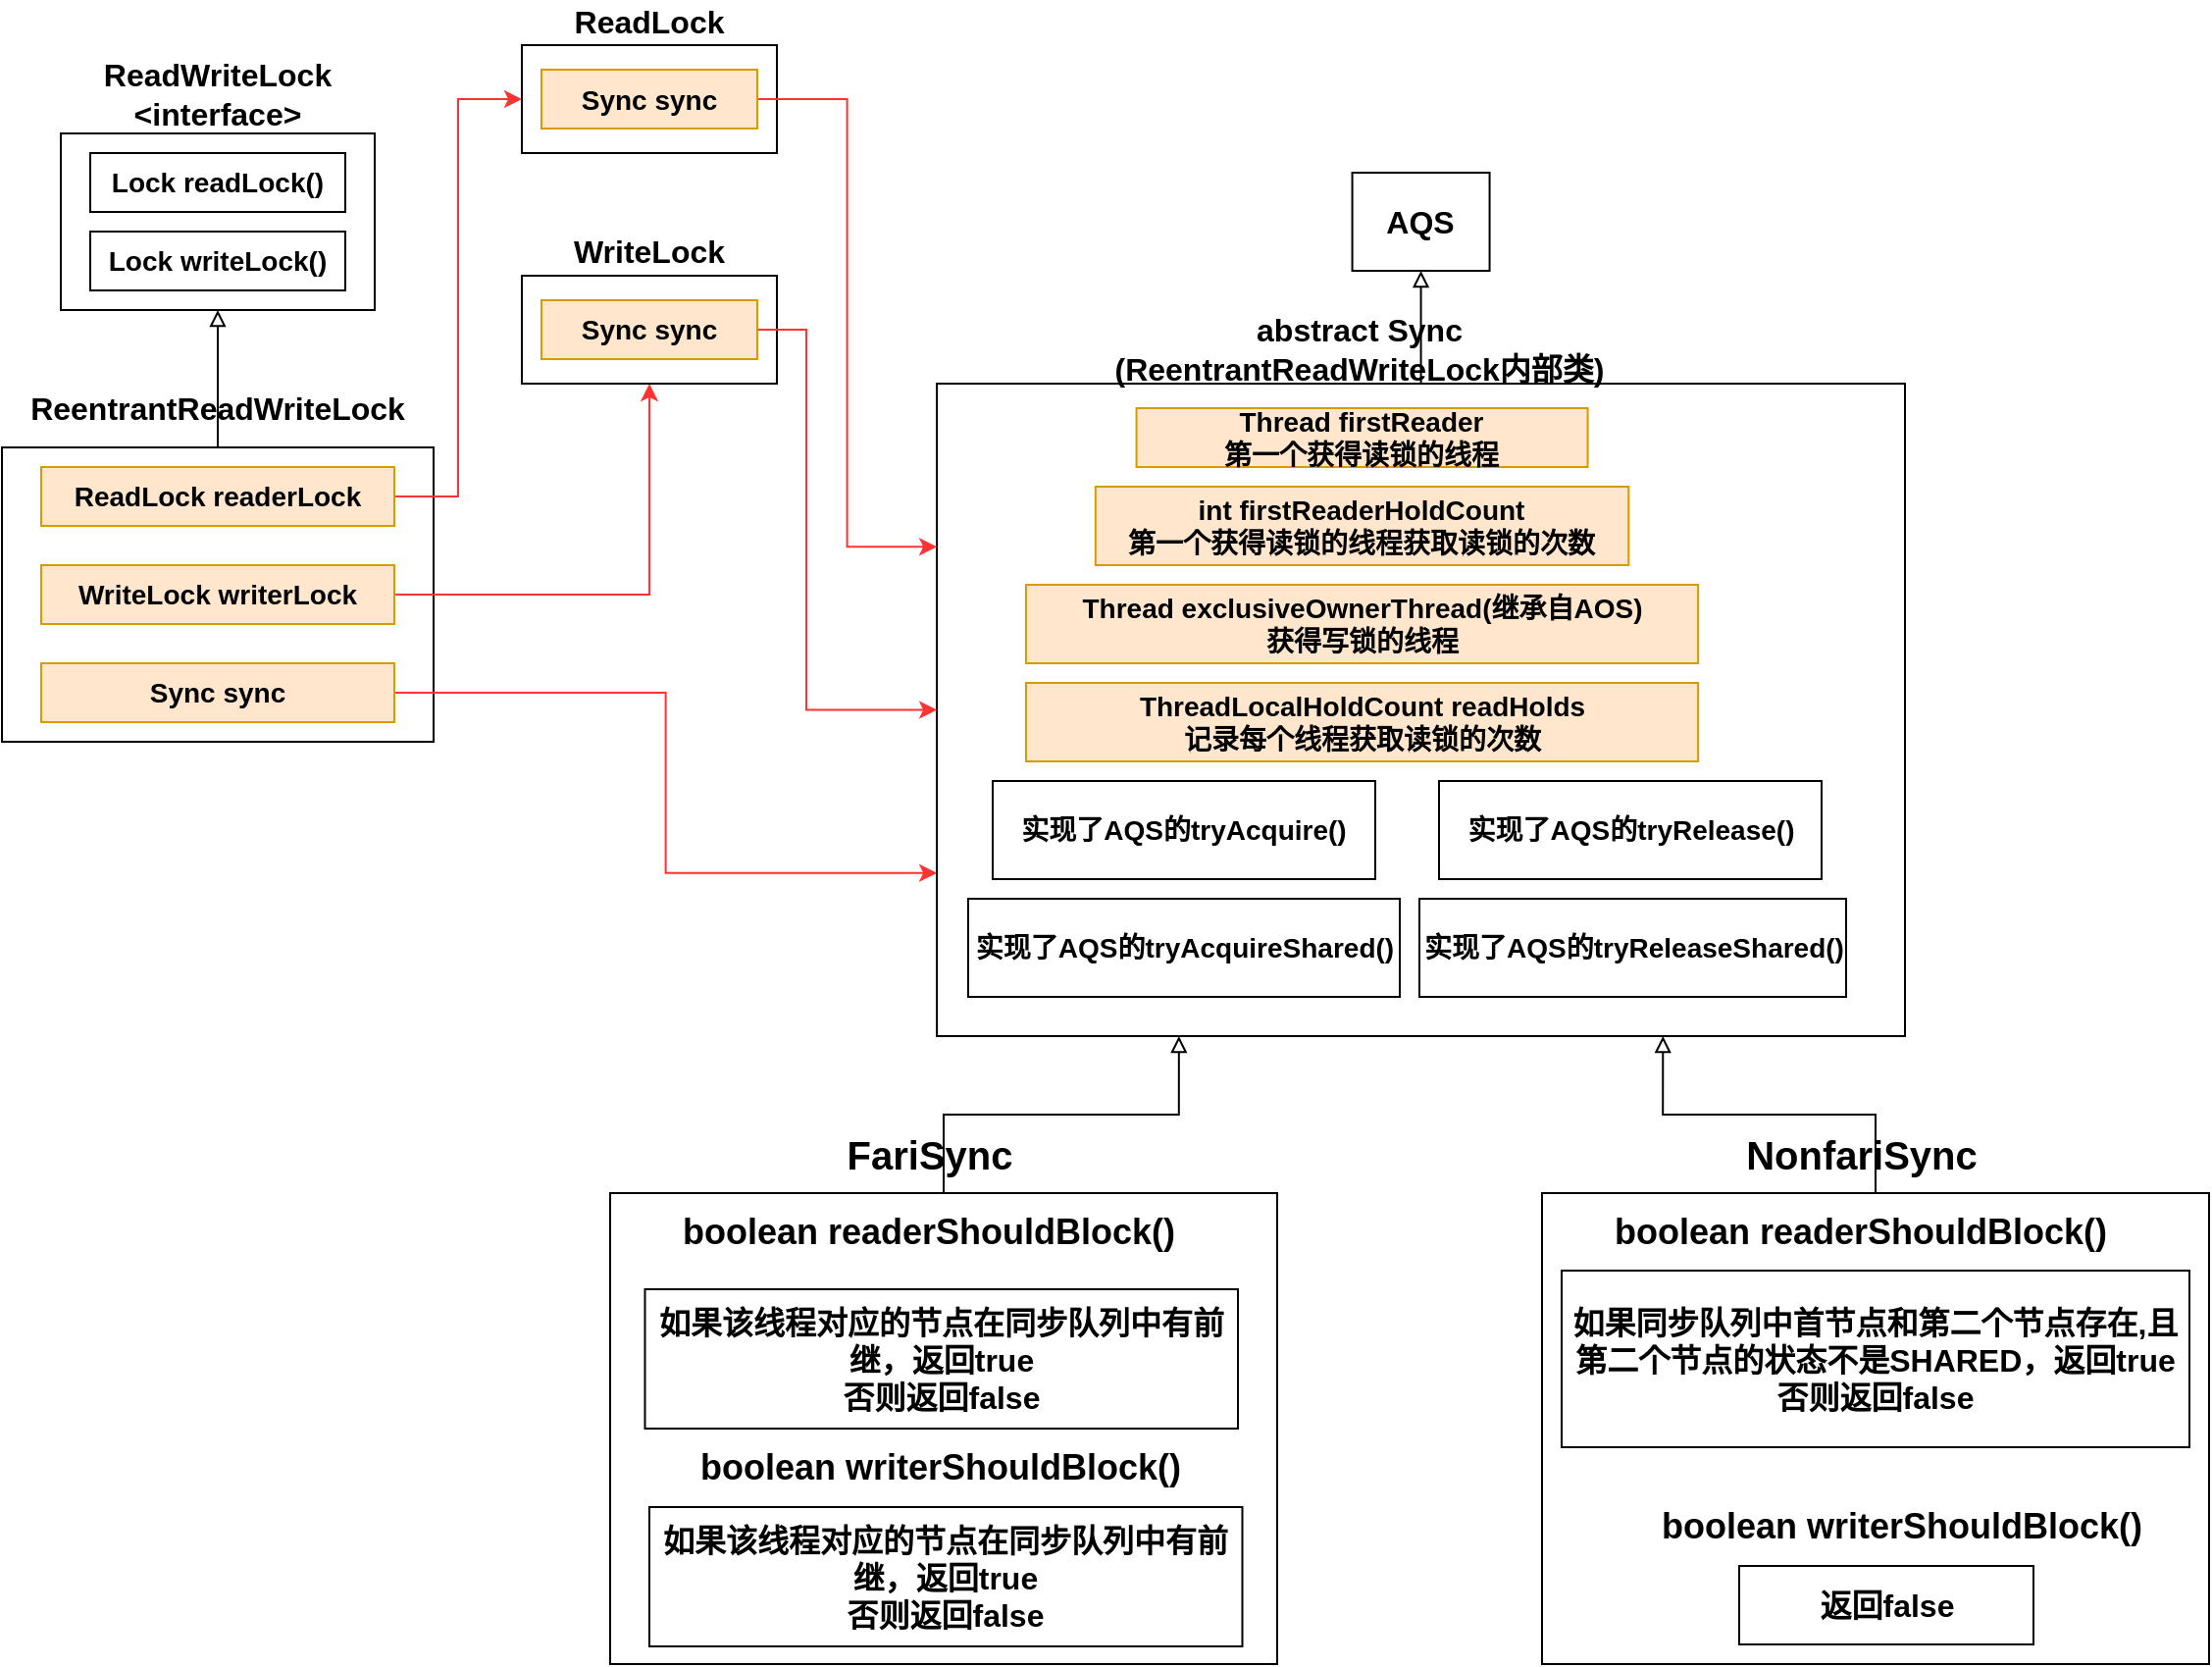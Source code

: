 <mxfile version="15.2.7" type="device"><diagram id="MdgrocBrIhnWufUXBaLO" name="第 1 页"><mxGraphModel dx="1422" dy="822" grid="1" gridSize="10" guides="1" tooltips="1" connect="1" arrows="1" fold="1" page="1" pageScale="1" pageWidth="827" pageHeight="1169" math="0" shadow="0"><root><mxCell id="0"/><mxCell id="1" parent="0"/><mxCell id="SU91GR35a6tWX-1RXdAa-1" value="" style="rounded=0;whiteSpace=wrap;html=1;" parent="1" vertex="1"><mxGeometry x="240" y="170" width="160" height="90" as="geometry"/></mxCell><mxCell id="SU91GR35a6tWX-1RXdAa-2" value="&lt;b style=&quot;font-size: 16px&quot;&gt;ReadWriteLock&lt;br&gt;&amp;lt;interface&amp;gt;&lt;/b&gt;" style="text;html=1;strokeColor=none;fillColor=none;align=center;verticalAlign=middle;whiteSpace=wrap;rounded=0;" parent="1" vertex="1"><mxGeometry x="300" y="140" width="40" height="20" as="geometry"/></mxCell><mxCell id="SU91GR35a6tWX-1RXdAa-3" value="&lt;b&gt;&lt;font style=&quot;font-size: 14px&quot;&gt;Lock readLock()&lt;/font&gt;&lt;/b&gt;" style="rounded=0;whiteSpace=wrap;html=1;" parent="1" vertex="1"><mxGeometry x="255" y="180" width="130" height="30" as="geometry"/></mxCell><mxCell id="SU91GR35a6tWX-1RXdAa-5" value="&lt;b&gt;&lt;font style=&quot;font-size: 14px&quot;&gt;Lock writeLock()&lt;/font&gt;&lt;/b&gt;" style="rounded=0;whiteSpace=wrap;html=1;" parent="1" vertex="1"><mxGeometry x="255" y="220" width="130" height="30" as="geometry"/></mxCell><mxCell id="SU91GR35a6tWX-1RXdAa-8" style="edgeStyle=orthogonalEdgeStyle;rounded=0;orthogonalLoop=1;jettySize=auto;html=1;exitX=0.5;exitY=0;exitDx=0;exitDy=0;entryX=0.5;entryY=1;entryDx=0;entryDy=0;endArrow=block;endFill=0;" parent="1" source="SU91GR35a6tWX-1RXdAa-6" target="SU91GR35a6tWX-1RXdAa-1" edge="1"><mxGeometry relative="1" as="geometry"/></mxCell><mxCell id="SU91GR35a6tWX-1RXdAa-6" value="" style="rounded=0;whiteSpace=wrap;html=1;" parent="1" vertex="1"><mxGeometry x="210" y="330" width="220" height="150" as="geometry"/></mxCell><mxCell id="SU91GR35a6tWX-1RXdAa-7" value="&lt;span style=&quot;font-size: 16px&quot;&gt;&lt;b&gt;ReentrantReadWriteLock&lt;/b&gt;&lt;/span&gt;" style="text;html=1;strokeColor=none;fillColor=none;align=center;verticalAlign=middle;whiteSpace=wrap;rounded=0;" parent="1" vertex="1"><mxGeometry x="300" y="300" width="40" height="20" as="geometry"/></mxCell><mxCell id="SU91GR35a6tWX-1RXdAa-33" style="edgeStyle=orthogonalEdgeStyle;rounded=0;orthogonalLoop=1;jettySize=auto;html=1;exitX=1;exitY=0.5;exitDx=0;exitDy=0;entryX=0;entryY=0.5;entryDx=0;entryDy=0;endArrow=classic;endFill=1;strokeColor=#FF3333;" parent="1" source="SU91GR35a6tWX-1RXdAa-9" target="SU91GR35a6tWX-1RXdAa-25" edge="1"><mxGeometry relative="1" as="geometry"/></mxCell><mxCell id="SU91GR35a6tWX-1RXdAa-9" value="&lt;b&gt;&lt;font style=&quot;font-size: 14px&quot;&gt;ReadLock readerLock&lt;/font&gt;&lt;/b&gt;" style="rounded=0;whiteSpace=wrap;html=1;fillColor=#ffe6cc;strokeColor=#d79b00;" parent="1" vertex="1"><mxGeometry x="230" y="340" width="180" height="30" as="geometry"/></mxCell><mxCell id="SU91GR35a6tWX-1RXdAa-34" style="edgeStyle=orthogonalEdgeStyle;rounded=0;orthogonalLoop=1;jettySize=auto;html=1;exitX=1;exitY=0.5;exitDx=0;exitDy=0;entryX=0.5;entryY=1;entryDx=0;entryDy=0;endArrow=classic;endFill=1;strokeColor=#FF3333;" parent="1" source="SU91GR35a6tWX-1RXdAa-10" target="SU91GR35a6tWX-1RXdAa-30" edge="1"><mxGeometry relative="1" as="geometry"/></mxCell><mxCell id="SU91GR35a6tWX-1RXdAa-10" value="&lt;b&gt;&lt;font style=&quot;font-size: 14px&quot;&gt;WriteLock writerLock&lt;/font&gt;&lt;/b&gt;" style="rounded=0;whiteSpace=wrap;html=1;fillColor=#ffe6cc;strokeColor=#d79b00;" parent="1" vertex="1"><mxGeometry x="230" y="390" width="180" height="30" as="geometry"/></mxCell><mxCell id="SU91GR35a6tWX-1RXdAa-24" style="edgeStyle=orthogonalEdgeStyle;rounded=0;orthogonalLoop=1;jettySize=auto;html=1;exitX=1;exitY=0.5;exitDx=0;exitDy=0;entryX=0;entryY=0.75;entryDx=0;entryDy=0;endArrow=classic;endFill=1;strokeColor=#FF3333;" parent="1" source="SU91GR35a6tWX-1RXdAa-11" target="SU91GR35a6tWX-1RXdAa-12" edge="1"><mxGeometry relative="1" as="geometry"/></mxCell><mxCell id="SU91GR35a6tWX-1RXdAa-11" value="&lt;b&gt;&lt;font style=&quot;font-size: 14px&quot;&gt;Sync sync&lt;/font&gt;&lt;/b&gt;" style="rounded=0;whiteSpace=wrap;html=1;fillColor=#ffe6cc;strokeColor=#d79b00;" parent="1" vertex="1"><mxGeometry x="230" y="440" width="180" height="30" as="geometry"/></mxCell><mxCell id="SU91GR35a6tWX-1RXdAa-15" style="edgeStyle=orthogonalEdgeStyle;rounded=0;orthogonalLoop=1;jettySize=auto;html=1;exitX=0.5;exitY=0;exitDx=0;exitDy=0;entryX=0.5;entryY=1;entryDx=0;entryDy=0;endArrow=block;endFill=0;" parent="1" source="SU91GR35a6tWX-1RXdAa-12" target="SU91GR35a6tWX-1RXdAa-14" edge="1"><mxGeometry relative="1" as="geometry"/></mxCell><mxCell id="SU91GR35a6tWX-1RXdAa-12" value="" style="rounded=0;whiteSpace=wrap;html=1;" parent="1" vertex="1"><mxGeometry x="686.56" y="297.5" width="493.44" height="332.5" as="geometry"/></mxCell><mxCell id="SU91GR35a6tWX-1RXdAa-13" value="&lt;span style=&quot;font-size: 16px&quot;&gt;&lt;b&gt;abstract Sync&lt;br&gt;(ReentrantReadWriteLock内部类)&lt;/b&gt;&lt;/span&gt;" style="text;html=1;strokeColor=none;fillColor=none;align=center;verticalAlign=middle;whiteSpace=wrap;rounded=0;" parent="1" vertex="1"><mxGeometry x="766.5" y="270" width="270" height="20" as="geometry"/></mxCell><mxCell id="SU91GR35a6tWX-1RXdAa-14" value="&lt;b&gt;&lt;font style=&quot;font-size: 16px&quot;&gt;AQS&lt;/font&gt;&lt;/b&gt;" style="rounded=0;whiteSpace=wrap;html=1;" parent="1" vertex="1"><mxGeometry x="898.28" y="190" width="70" height="50" as="geometry"/></mxCell><mxCell id="SU91GR35a6tWX-1RXdAa-25" value="" style="rounded=0;whiteSpace=wrap;html=1;" parent="1" vertex="1"><mxGeometry x="475" y="125" width="130" height="55" as="geometry"/></mxCell><mxCell id="SU91GR35a6tWX-1RXdAa-26" value="&lt;span style=&quot;font-size: 16px&quot;&gt;&lt;b&gt;ReadLock&lt;/b&gt;&lt;/span&gt;" style="text;html=1;strokeColor=none;fillColor=none;align=center;verticalAlign=middle;whiteSpace=wrap;rounded=0;" parent="1" vertex="1"><mxGeometry x="520" y="102.5" width="40" height="20" as="geometry"/></mxCell><mxCell id="SU91GR35a6tWX-1RXdAa-35" style="edgeStyle=orthogonalEdgeStyle;rounded=0;orthogonalLoop=1;jettySize=auto;html=1;exitX=1;exitY=0.5;exitDx=0;exitDy=0;entryX=0;entryY=0.25;entryDx=0;entryDy=0;endArrow=classic;endFill=1;strokeColor=#FF3333;" parent="1" source="SU91GR35a6tWX-1RXdAa-29" target="SU91GR35a6tWX-1RXdAa-12" edge="1"><mxGeometry relative="1" as="geometry"/></mxCell><mxCell id="SU91GR35a6tWX-1RXdAa-29" value="&lt;b&gt;&lt;font style=&quot;font-size: 14px&quot;&gt;Sync sync&lt;/font&gt;&lt;/b&gt;" style="rounded=0;whiteSpace=wrap;html=1;fillColor=#ffe6cc;strokeColor=#d79b00;" parent="1" vertex="1"><mxGeometry x="485" y="137.5" width="110" height="30" as="geometry"/></mxCell><mxCell id="SU91GR35a6tWX-1RXdAa-30" value="" style="rounded=0;whiteSpace=wrap;html=1;" parent="1" vertex="1"><mxGeometry x="475" y="242.5" width="130" height="55" as="geometry"/></mxCell><mxCell id="SU91GR35a6tWX-1RXdAa-31" value="&lt;span style=&quot;font-size: 16px&quot;&gt;&lt;b&gt;WriteLock&lt;/b&gt;&lt;/span&gt;" style="text;html=1;strokeColor=none;fillColor=none;align=center;verticalAlign=middle;whiteSpace=wrap;rounded=0;" parent="1" vertex="1"><mxGeometry x="520" y="220" width="40" height="20" as="geometry"/></mxCell><mxCell id="GHv36hsKfNxBJ4KBcwDp-23" style="edgeStyle=orthogonalEdgeStyle;rounded=0;orthogonalLoop=1;jettySize=auto;html=1;exitX=1;exitY=0.5;exitDx=0;exitDy=0;entryX=0;entryY=0.5;entryDx=0;entryDy=0;endArrow=classic;endFill=1;strokeColor=#FF3333;" edge="1" parent="1" source="SU91GR35a6tWX-1RXdAa-32" target="SU91GR35a6tWX-1RXdAa-12"><mxGeometry relative="1" as="geometry"><Array as="points"><mxPoint x="620" y="270"/><mxPoint x="620" y="464"/></Array></mxGeometry></mxCell><mxCell id="SU91GR35a6tWX-1RXdAa-32" value="&lt;b&gt;&lt;font style=&quot;font-size: 14px&quot;&gt;Sync sync&lt;/font&gt;&lt;/b&gt;" style="rounded=0;whiteSpace=wrap;html=1;fillColor=#ffe6cc;strokeColor=#d79b00;" parent="1" vertex="1"><mxGeometry x="485" y="255" width="110" height="30" as="geometry"/></mxCell><mxCell id="GHv36hsKfNxBJ4KBcwDp-13" style="edgeStyle=orthogonalEdgeStyle;rounded=0;orthogonalLoop=1;jettySize=auto;html=1;exitX=0.5;exitY=0;exitDx=0;exitDy=0;entryX=0.25;entryY=1;entryDx=0;entryDy=0;endArrow=block;endFill=0;" edge="1" parent="1" source="GHv36hsKfNxBJ4KBcwDp-1" target="SU91GR35a6tWX-1RXdAa-12"><mxGeometry relative="1" as="geometry"/></mxCell><mxCell id="GHv36hsKfNxBJ4KBcwDp-1" value="" style="rounded=0;whiteSpace=wrap;html=1;" vertex="1" parent="1"><mxGeometry x="520" y="710" width="340" height="240" as="geometry"/></mxCell><mxCell id="GHv36hsKfNxBJ4KBcwDp-2" value="&lt;b&gt;&lt;font style=&quot;font-size: 20px&quot;&gt;FariSync&lt;/font&gt;&lt;/b&gt;" style="text;html=1;strokeColor=none;fillColor=none;align=center;verticalAlign=middle;whiteSpace=wrap;rounded=0;" vertex="1" parent="1"><mxGeometry x="662.5" y="680" width="40" height="20" as="geometry"/></mxCell><mxCell id="GHv36hsKfNxBJ4KBcwDp-3" value="&lt;b&gt;&lt;font style=&quot;font-size: 18px&quot;&gt;boolean readerShouldBlock()&lt;/font&gt;&lt;/b&gt;" style="text;html=1;strokeColor=none;fillColor=none;align=center;verticalAlign=middle;whiteSpace=wrap;rounded=0;" vertex="1" parent="1"><mxGeometry x="540" y="720" width="285" height="20" as="geometry"/></mxCell><mxCell id="GHv36hsKfNxBJ4KBcwDp-4" value="&lt;span style=&quot;font-size: 16px&quot;&gt;&lt;b&gt;如果该线程对应的节点在同步队列中有前继，返回true&lt;br&gt;否则返回false&lt;br&gt;&lt;/b&gt;&lt;/span&gt;" style="rounded=0;whiteSpace=wrap;html=1;" vertex="1" parent="1"><mxGeometry x="537.75" y="759" width="302.25" height="71" as="geometry"/></mxCell><mxCell id="GHv36hsKfNxBJ4KBcwDp-5" value="&lt;b&gt;&lt;font style=&quot;font-size: 18px&quot;&gt;boolean writerShouldBlock()&lt;/font&gt;&lt;/b&gt;" style="text;html=1;strokeColor=none;fillColor=none;align=center;verticalAlign=middle;whiteSpace=wrap;rounded=0;" vertex="1" parent="1"><mxGeometry x="546.38" y="840" width="285" height="20" as="geometry"/></mxCell><mxCell id="GHv36hsKfNxBJ4KBcwDp-14" style="edgeStyle=orthogonalEdgeStyle;rounded=0;orthogonalLoop=1;jettySize=auto;html=1;exitX=0.5;exitY=0;exitDx=0;exitDy=0;entryX=0.75;entryY=1;entryDx=0;entryDy=0;endArrow=block;endFill=0;" edge="1" parent="1" source="GHv36hsKfNxBJ4KBcwDp-6" target="SU91GR35a6tWX-1RXdAa-12"><mxGeometry relative="1" as="geometry"/></mxCell><mxCell id="GHv36hsKfNxBJ4KBcwDp-6" value="" style="rounded=0;whiteSpace=wrap;html=1;" vertex="1" parent="1"><mxGeometry x="995" y="710" width="340" height="240" as="geometry"/></mxCell><mxCell id="GHv36hsKfNxBJ4KBcwDp-7" value="&lt;b&gt;&lt;font style=&quot;font-size: 20px&quot;&gt;NonfariSync&lt;/font&gt;&lt;/b&gt;" style="text;html=1;strokeColor=none;fillColor=none;align=center;verticalAlign=middle;whiteSpace=wrap;rounded=0;" vertex="1" parent="1"><mxGeometry x="1137.5" y="680" width="40" height="20" as="geometry"/></mxCell><mxCell id="GHv36hsKfNxBJ4KBcwDp-8" value="&lt;b&gt;&lt;font style=&quot;font-size: 18px&quot;&gt;boolean readerShouldBlock()&lt;/font&gt;&lt;/b&gt;" style="text;html=1;strokeColor=none;fillColor=none;align=center;verticalAlign=middle;whiteSpace=wrap;rounded=0;" vertex="1" parent="1"><mxGeometry x="1015" y="720" width="285" height="20" as="geometry"/></mxCell><mxCell id="GHv36hsKfNxBJ4KBcwDp-9" value="&lt;b&gt;&lt;font style=&quot;font-size: 16px&quot;&gt;如果同步队列中首节点和第二个节点存在,且第二个节点的状态不是SHARED，返回true&lt;br&gt;否则返回false&lt;br&gt;&lt;/font&gt;&lt;/b&gt;" style="rounded=0;whiteSpace=wrap;html=1;" vertex="1" parent="1"><mxGeometry x="1005" y="749.5" width="320" height="90" as="geometry"/></mxCell><mxCell id="GHv36hsKfNxBJ4KBcwDp-10" value="&lt;b&gt;&lt;font style=&quot;font-size: 16px&quot;&gt;返回false&lt;/font&gt;&lt;/b&gt;" style="rounded=0;whiteSpace=wrap;html=1;" vertex="1" parent="1"><mxGeometry x="1095.5" y="900" width="150" height="40" as="geometry"/></mxCell><mxCell id="GHv36hsKfNxBJ4KBcwDp-11" value="&lt;b&gt;&lt;font style=&quot;font-size: 18px&quot;&gt;boolean writerShouldBlock()&lt;/font&gt;&lt;/b&gt;" style="text;html=1;strokeColor=none;fillColor=none;align=center;verticalAlign=middle;whiteSpace=wrap;rounded=0;" vertex="1" parent="1"><mxGeometry x="1035.5" y="870" width="285" height="20" as="geometry"/></mxCell><mxCell id="GHv36hsKfNxBJ4KBcwDp-12" value="&lt;span style=&quot;font-size: 16px&quot;&gt;&lt;b&gt;如果该线程对应的节点在同步队列中有前继，返回true&lt;br&gt;否则返回false&lt;br&gt;&lt;/b&gt;&lt;/span&gt;" style="rounded=0;whiteSpace=wrap;html=1;" vertex="1" parent="1"><mxGeometry x="540" y="870" width="302.25" height="71" as="geometry"/></mxCell><mxCell id="GHv36hsKfNxBJ4KBcwDp-15" value="&lt;b&gt;&lt;font style=&quot;font-size: 14px&quot;&gt;Thread firstReader&lt;br&gt;第一个获得读锁的线程&lt;br&gt;&lt;/font&gt;&lt;/b&gt;" style="rounded=0;whiteSpace=wrap;html=1;fillColor=#ffe6cc;strokeColor=#d79b00;" vertex="1" parent="1"><mxGeometry x="788.28" y="310" width="230" height="30" as="geometry"/></mxCell><mxCell id="GHv36hsKfNxBJ4KBcwDp-16" value="&lt;b&gt;&lt;font style=&quot;font-size: 14px&quot;&gt;int firstReaderHoldCount&lt;br&gt;第一个获得读锁的线程获取读锁的次数&lt;br&gt;&lt;/font&gt;&lt;/b&gt;" style="rounded=0;whiteSpace=wrap;html=1;fillColor=#ffe6cc;strokeColor=#d79b00;" vertex="1" parent="1"><mxGeometry x="767.42" y="350" width="271.72" height="40" as="geometry"/></mxCell><mxCell id="GHv36hsKfNxBJ4KBcwDp-17" value="&lt;b&gt;&lt;font style=&quot;font-size: 14px&quot;&gt;Thread exclusiveOwnerThread(继承自AOS)&lt;br&gt;获得写锁的线程&lt;br&gt;&lt;/font&gt;&lt;/b&gt;" style="rounded=0;whiteSpace=wrap;html=1;fillColor=#ffe6cc;strokeColor=#d79b00;" vertex="1" parent="1"><mxGeometry x="731.99" y="400" width="342.58" height="40" as="geometry"/></mxCell><mxCell id="GHv36hsKfNxBJ4KBcwDp-18" value="&lt;b&gt;&lt;font style=&quot;font-size: 14px&quot;&gt;实现了AQS的tryAcquire()&lt;/font&gt;&lt;/b&gt;" style="rounded=0;whiteSpace=wrap;html=1;" vertex="1" parent="1"><mxGeometry x="715" y="500" width="195" height="50" as="geometry"/></mxCell><mxCell id="GHv36hsKfNxBJ4KBcwDp-19" value="&lt;b&gt;&lt;font style=&quot;font-size: 14px&quot;&gt;实现了AQS的tryAcquireShared()&lt;/font&gt;&lt;/b&gt;" style="rounded=0;whiteSpace=wrap;html=1;" vertex="1" parent="1"><mxGeometry x="702.5" y="560" width="220" height="50" as="geometry"/></mxCell><mxCell id="GHv36hsKfNxBJ4KBcwDp-20" value="&lt;b&gt;&lt;font style=&quot;font-size: 14px&quot;&gt;实现了AQS的tryRelease()&lt;/font&gt;&lt;/b&gt;" style="rounded=0;whiteSpace=wrap;html=1;" vertex="1" parent="1"><mxGeometry x="942.5" y="500" width="195" height="50" as="geometry"/></mxCell><mxCell id="GHv36hsKfNxBJ4KBcwDp-21" value="&lt;b&gt;&lt;font style=&quot;font-size: 14px&quot;&gt;实现了AQS的tryReleaseShared()&lt;/font&gt;&lt;/b&gt;" style="rounded=0;whiteSpace=wrap;html=1;" vertex="1" parent="1"><mxGeometry x="932.5" y="560" width="217.5" height="50" as="geometry"/></mxCell><mxCell id="GHv36hsKfNxBJ4KBcwDp-22" value="&lt;b&gt;&lt;font style=&quot;font-size: 14px&quot;&gt;ThreadLocalHoldCount readHolds&lt;br&gt;记录每个线程获取读锁的次数&lt;br&gt;&lt;/font&gt;&lt;/b&gt;" style="rounded=0;whiteSpace=wrap;html=1;fillColor=#ffe6cc;strokeColor=#d79b00;" vertex="1" parent="1"><mxGeometry x="731.99" y="450" width="342.58" height="40" as="geometry"/></mxCell></root></mxGraphModel></diagram></mxfile>